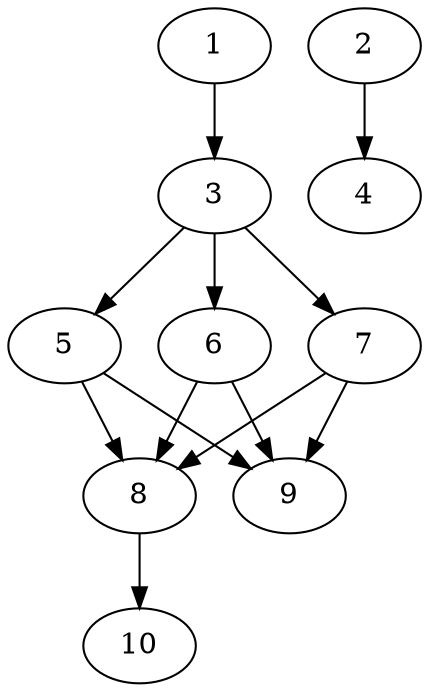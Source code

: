 // DAG automatically generated by daggen at Thu Oct  3 13:58:05 2019
// ./daggen --dot -n 10 --ccr 0.4 --fat 0.5 --regular 0.7 --density 0.9 --mindata 5242880 --maxdata 52428800 
digraph G {
  1 [size="113707520", alpha="0.05", expect_size="45483008"] 
  1 -> 3 [size ="45483008"]
  2 [size="113408000", alpha="0.06", expect_size="45363200"] 
  2 -> 4 [size ="45363200"]
  3 [size="57999360", alpha="0.14", expect_size="23199744"] 
  3 -> 5 [size ="23199744"]
  3 -> 6 [size ="23199744"]
  3 -> 7 [size ="23199744"]
  4 [size="71073280", alpha="0.17", expect_size="28429312"] 
  5 [size="38297600", alpha="0.20", expect_size="15319040"] 
  5 -> 8 [size ="15319040"]
  5 -> 9 [size ="15319040"]
  6 [size="120192000", alpha="0.05", expect_size="48076800"] 
  6 -> 8 [size ="48076800"]
  6 -> 9 [size ="48076800"]
  7 [size="107415040", alpha="0.20", expect_size="42966016"] 
  7 -> 8 [size ="42966016"]
  7 -> 9 [size ="42966016"]
  8 [size="46412800", alpha="0.16", expect_size="18565120"] 
  8 -> 10 [size ="18565120"]
  9 [size="36303360", alpha="0.04", expect_size="14521344"] 
  10 [size="51688960", alpha="0.05", expect_size="20675584"] 
}
